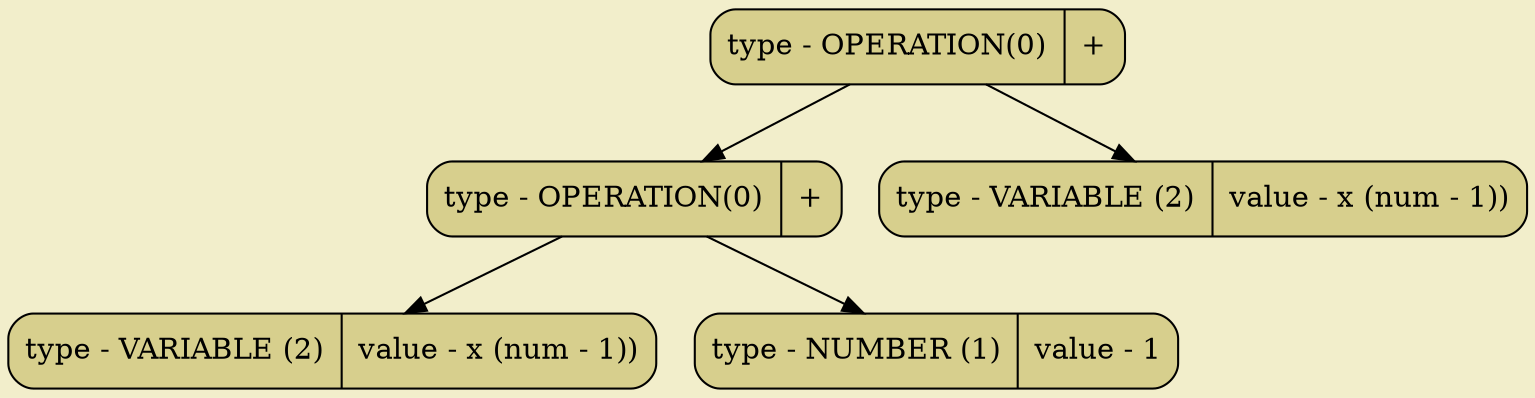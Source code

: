 digraph
{
bgcolor="#F2EECB";
rankdir = TB;
POINT_0x5afa228cb4d8[shape=Mrecord, label = "type - OPERATION(0) | +", style="filled",fillcolor="#D7CF8D"]
POINT_0x5afa228cb4a8[shape=Mrecord, label = "type - OPERATION(0) | +", style="filled",fillcolor="#D7CF8D"]
POINT_0x5afa228cb490[shape=Mrecord, label = "type - VARIABLE (2) | value - x (num - 1))", style="filled",fillcolor="#D7CF8D"]
POINT_0x5afa228cb4c0[shape=Mrecord, label = "type - NUMBER (1) | value - 1", style="filled",fillcolor="#D7CF8D"]
POINT_0x5afa228cb4f0[shape=Mrecord, label = "type - VARIABLE (2) | value - x (num - 1))", style="filled",fillcolor="#D7CF8D"]
POINT_0x5afa228cb4d8 -> POINT_0x5afa228cb4a8
POINT_0x5afa228cb4d8 -> POINT_0x5afa228cb4f0
POINT_0x5afa228cb4a8 -> POINT_0x5afa228cb490
POINT_0x5afa228cb4a8 -> POINT_0x5afa228cb4c0
}
